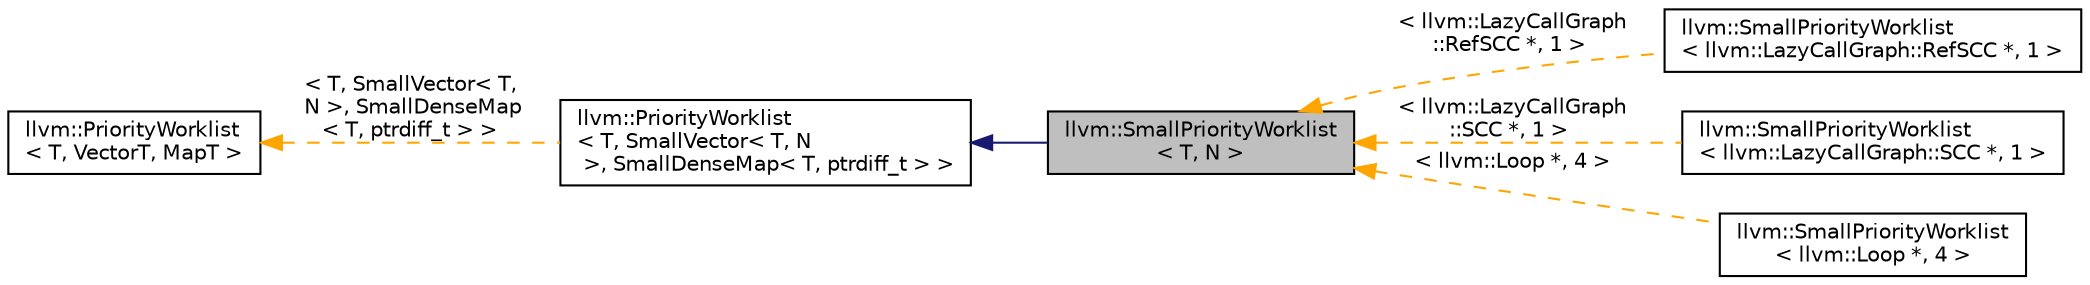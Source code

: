 digraph "llvm::SmallPriorityWorklist&lt; T, N &gt;"
{
 // LATEX_PDF_SIZE
  bgcolor="transparent";
  edge [fontname="Helvetica",fontsize="10",labelfontname="Helvetica",labelfontsize="10"];
  node [fontname="Helvetica",fontsize="10",shape=record];
  rankdir="LR";
  Node1 [label="llvm::SmallPriorityWorklist\l\< T, N \>",height=0.2,width=0.4,color="black", fillcolor="grey75", style="filled", fontcolor="black",tooltip="A version of PriorityWorklist that selects small size optimized data structures for the vector and ma..."];
  Node2 -> Node1 [dir="back",color="midnightblue",fontsize="10",style="solid",fontname="Helvetica"];
  Node2 [label="llvm::PriorityWorklist\l\< T, SmallVector\< T, N\l \>, SmallDenseMap\< T, ptrdiff_t \> \>",height=0.2,width=0.4,color="black",URL="$classllvm_1_1PriorityWorklist.html",tooltip=" "];
  Node3 -> Node2 [dir="back",color="orange",fontsize="10",style="dashed",label=" \< T, SmallVector\< T,\l N \>, SmallDenseMap\l\< T, ptrdiff_t \> \>" ,fontname="Helvetica"];
  Node3 [label="llvm::PriorityWorklist\l\< T, VectorT, MapT \>",height=0.2,width=0.4,color="black",URL="$classllvm_1_1PriorityWorklist.html",tooltip="A FILO worklist that prioritizes on re-insertion without duplication."];
  Node1 -> Node4 [dir="back",color="orange",fontsize="10",style="dashed",label=" \< llvm::LazyCallGraph\l::RefSCC *, 1 \>" ,fontname="Helvetica"];
  Node4 [label="llvm::SmallPriorityWorklist\l\< llvm::LazyCallGraph::RefSCC *, 1 \>",height=0.2,width=0.4,color="black",URL="$classllvm_1_1SmallPriorityWorklist.html",tooltip=" "];
  Node1 -> Node5 [dir="back",color="orange",fontsize="10",style="dashed",label=" \< llvm::LazyCallGraph\l::SCC *, 1 \>" ,fontname="Helvetica"];
  Node5 [label="llvm::SmallPriorityWorklist\l\< llvm::LazyCallGraph::SCC *, 1 \>",height=0.2,width=0.4,color="black",URL="$classllvm_1_1SmallPriorityWorklist.html",tooltip=" "];
  Node1 -> Node6 [dir="back",color="orange",fontsize="10",style="dashed",label=" \< llvm::Loop *, 4 \>" ,fontname="Helvetica"];
  Node6 [label="llvm::SmallPriorityWorklist\l\< llvm::Loop *, 4 \>",height=0.2,width=0.4,color="black",URL="$classllvm_1_1SmallPriorityWorklist.html",tooltip=" "];
}
